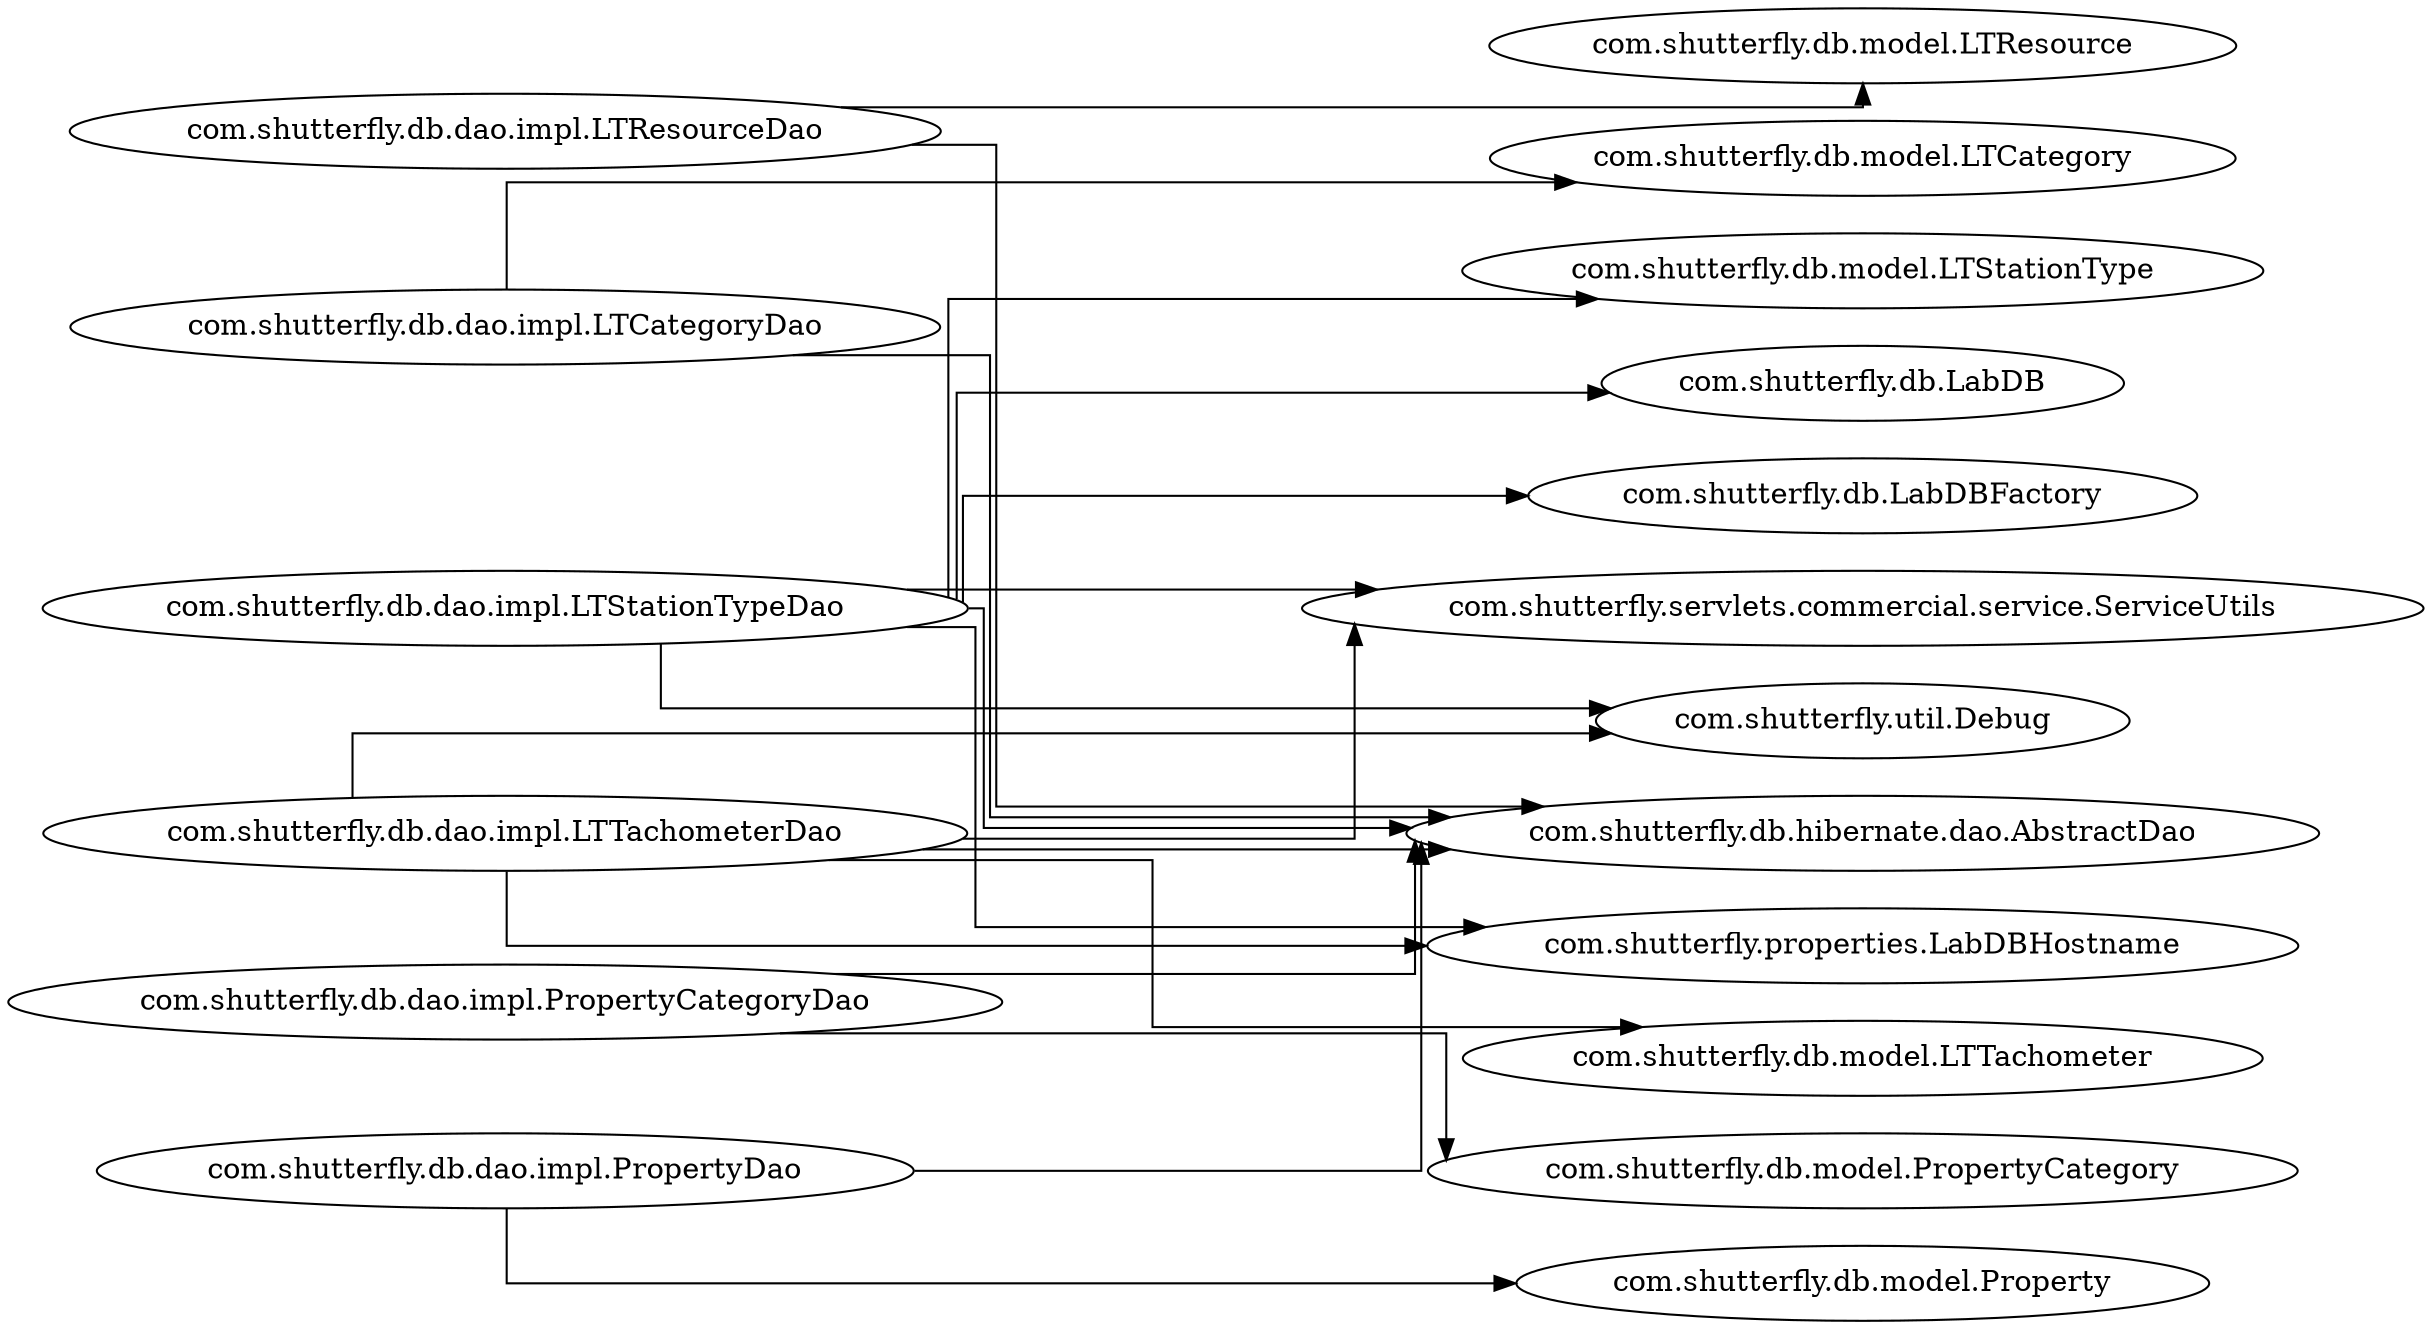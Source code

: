 digraph dependencyGraph {
 concentrate=true;
 rankdir="LR"; 
ranksep="2.0";
"com.shutterfly.db.dao.impl.LTCategoryDao"; 
"com.shutterfly.db.dao.impl.LTCategoryDao"->"com.shutterfly.db.hibernate.dao.AbstractDao";
"com.shutterfly.db.dao.impl.LTCategoryDao"->"com.shutterfly.db.model.LTCategory";
"com.shutterfly.db.dao.impl.LTResourceDao"; 
"com.shutterfly.db.dao.impl.LTResourceDao"->"com.shutterfly.db.hibernate.dao.AbstractDao";
"com.shutterfly.db.dao.impl.LTResourceDao"->"com.shutterfly.db.model.LTResource";
"com.shutterfly.db.dao.impl.LTStationTypeDao"; 
"com.shutterfly.db.dao.impl.LTStationTypeDao"->"com.shutterfly.db.hibernate.dao.AbstractDao";
"com.shutterfly.db.dao.impl.LTStationTypeDao"->"com.shutterfly.db.model.LTStationType";
"com.shutterfly.db.dao.impl.LTStationTypeDao"->"com.shutterfly.db.LabDB";
"com.shutterfly.db.dao.impl.LTStationTypeDao"->"com.shutterfly.properties.LabDBHostname";
"com.shutterfly.db.dao.impl.LTStationTypeDao"->"com.shutterfly.db.LabDBFactory";
"com.shutterfly.db.dao.impl.LTStationTypeDao"->"com.shutterfly.servlets.commercial.service.ServiceUtils";
"com.shutterfly.db.dao.impl.LTStationTypeDao"->"com.shutterfly.util.Debug";
"com.shutterfly.db.dao.impl.LTTachometerDao"; 
"com.shutterfly.db.dao.impl.LTTachometerDao"->"com.shutterfly.db.hibernate.dao.AbstractDao";
"com.shutterfly.db.dao.impl.LTTachometerDao"->"com.shutterfly.db.model.LTTachometer";
"com.shutterfly.db.dao.impl.LTTachometerDao"->"com.shutterfly.properties.LabDBHostname";
"com.shutterfly.db.dao.impl.LTTachometerDao"->"com.shutterfly.servlets.commercial.service.ServiceUtils";
"com.shutterfly.db.dao.impl.LTTachometerDao"->"com.shutterfly.util.Debug";
"com.shutterfly.db.dao.impl.PropertyCategoryDao"; 
"com.shutterfly.db.dao.impl.PropertyCategoryDao"->"com.shutterfly.db.hibernate.dao.AbstractDao";
"com.shutterfly.db.dao.impl.PropertyCategoryDao"->"com.shutterfly.db.model.PropertyCategory";
"com.shutterfly.db.dao.impl.PropertyDao"; 
"com.shutterfly.db.dao.impl.PropertyDao"->"com.shutterfly.db.hibernate.dao.AbstractDao";
"com.shutterfly.db.dao.impl.PropertyDao"->"com.shutterfly.db.model.Property";
splines="ortho";
}